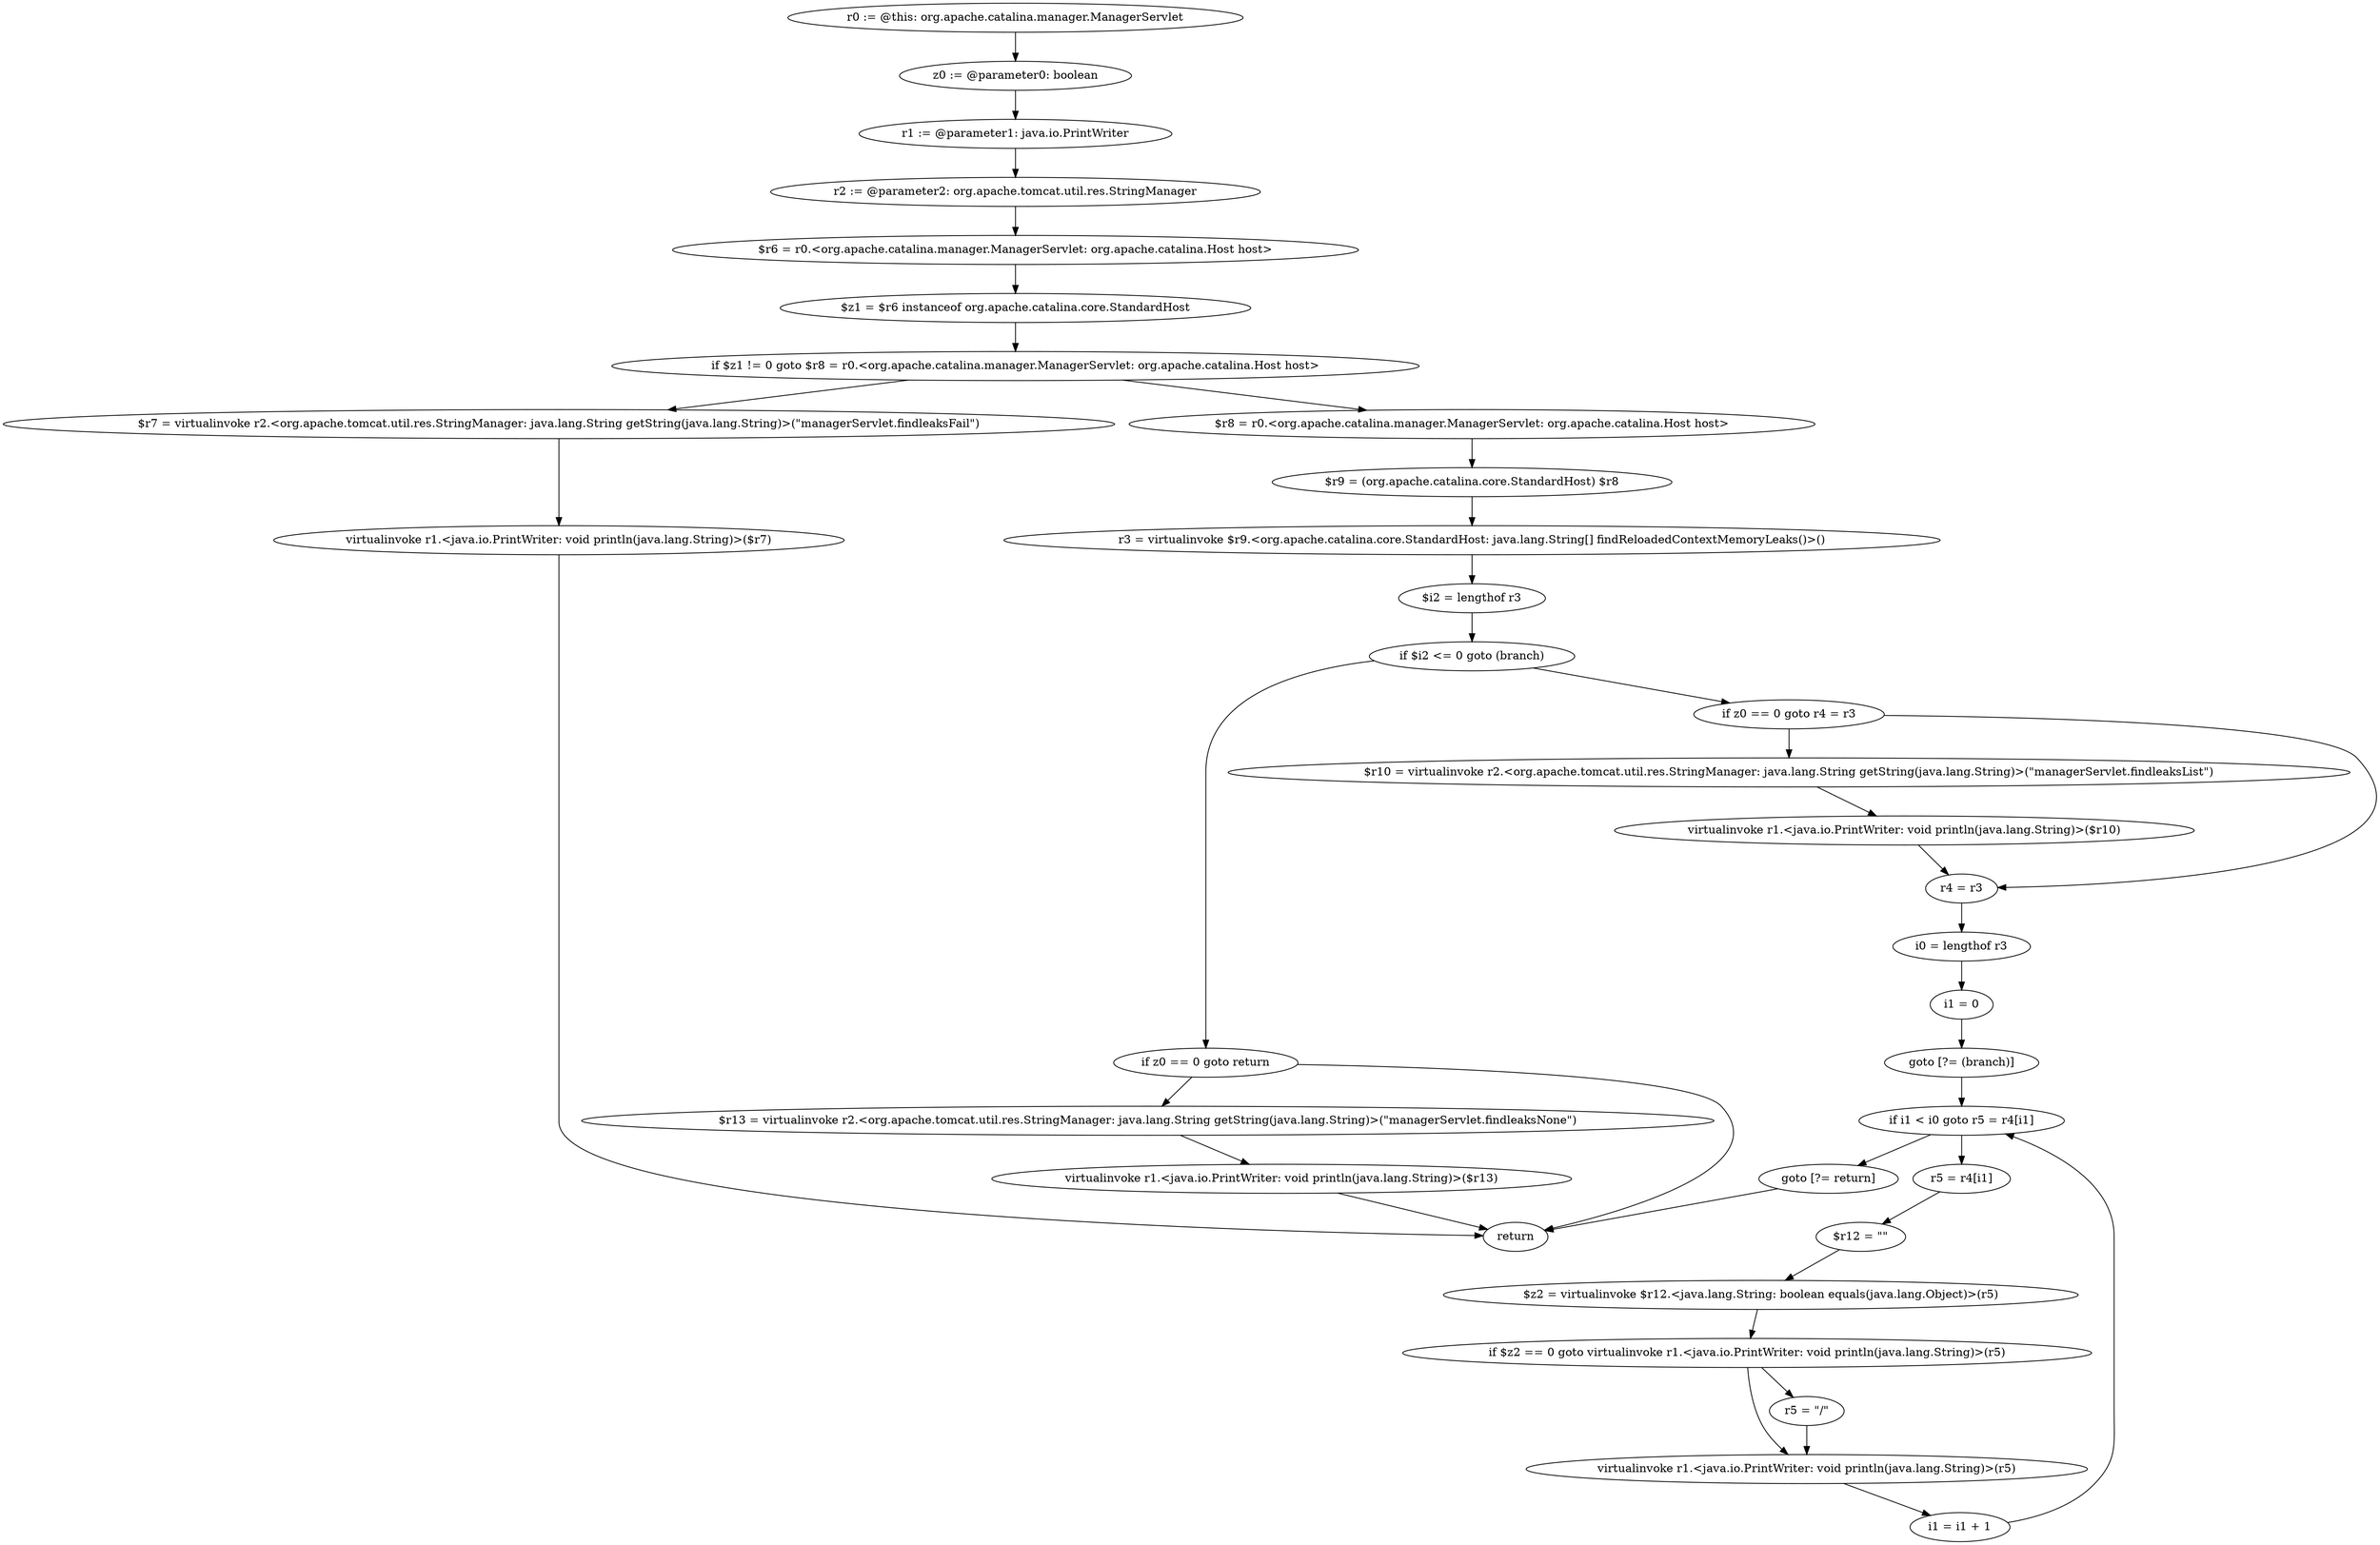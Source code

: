 digraph "call-graph" {
    "r0 := @this: org.apache.catalina.manager.ManagerServlet"
    "z0 := @parameter0: boolean"
    "r0 := @this: org.apache.catalina.manager.ManagerServlet"->"z0 := @parameter0: boolean";
    "r1 := @parameter1: java.io.PrintWriter"
    "z0 := @parameter0: boolean"->"r1 := @parameter1: java.io.PrintWriter";
    "r2 := @parameter2: org.apache.tomcat.util.res.StringManager"
    "r1 := @parameter1: java.io.PrintWriter"->"r2 := @parameter2: org.apache.tomcat.util.res.StringManager";
    "$r6 = r0.<org.apache.catalina.manager.ManagerServlet: org.apache.catalina.Host host>"
    "r2 := @parameter2: org.apache.tomcat.util.res.StringManager"->"$r6 = r0.<org.apache.catalina.manager.ManagerServlet: org.apache.catalina.Host host>";
    "$z1 = $r6 instanceof org.apache.catalina.core.StandardHost"
    "$r6 = r0.<org.apache.catalina.manager.ManagerServlet: org.apache.catalina.Host host>"->"$z1 = $r6 instanceof org.apache.catalina.core.StandardHost";
    "if $z1 != 0 goto $r8 = r0.<org.apache.catalina.manager.ManagerServlet: org.apache.catalina.Host host>"
    "$z1 = $r6 instanceof org.apache.catalina.core.StandardHost"->"if $z1 != 0 goto $r8 = r0.<org.apache.catalina.manager.ManagerServlet: org.apache.catalina.Host host>";
    "$r7 = virtualinvoke r2.<org.apache.tomcat.util.res.StringManager: java.lang.String getString(java.lang.String)>(\"managerServlet.findleaksFail\")"
    "if $z1 != 0 goto $r8 = r0.<org.apache.catalina.manager.ManagerServlet: org.apache.catalina.Host host>"->"$r7 = virtualinvoke r2.<org.apache.tomcat.util.res.StringManager: java.lang.String getString(java.lang.String)>(\"managerServlet.findleaksFail\")";
    "$r8 = r0.<org.apache.catalina.manager.ManagerServlet: org.apache.catalina.Host host>"
    "if $z1 != 0 goto $r8 = r0.<org.apache.catalina.manager.ManagerServlet: org.apache.catalina.Host host>"->"$r8 = r0.<org.apache.catalina.manager.ManagerServlet: org.apache.catalina.Host host>";
    "virtualinvoke r1.<java.io.PrintWriter: void println(java.lang.String)>($r7)"
    "$r7 = virtualinvoke r2.<org.apache.tomcat.util.res.StringManager: java.lang.String getString(java.lang.String)>(\"managerServlet.findleaksFail\")"->"virtualinvoke r1.<java.io.PrintWriter: void println(java.lang.String)>($r7)";
    "return"
    "virtualinvoke r1.<java.io.PrintWriter: void println(java.lang.String)>($r7)"->"return";
    "$r9 = (org.apache.catalina.core.StandardHost) $r8"
    "$r8 = r0.<org.apache.catalina.manager.ManagerServlet: org.apache.catalina.Host host>"->"$r9 = (org.apache.catalina.core.StandardHost) $r8";
    "r3 = virtualinvoke $r9.<org.apache.catalina.core.StandardHost: java.lang.String[] findReloadedContextMemoryLeaks()>()"
    "$r9 = (org.apache.catalina.core.StandardHost) $r8"->"r3 = virtualinvoke $r9.<org.apache.catalina.core.StandardHost: java.lang.String[] findReloadedContextMemoryLeaks()>()";
    "$i2 = lengthof r3"
    "r3 = virtualinvoke $r9.<org.apache.catalina.core.StandardHost: java.lang.String[] findReloadedContextMemoryLeaks()>()"->"$i2 = lengthof r3";
    "if $i2 <= 0 goto (branch)"
    "$i2 = lengthof r3"->"if $i2 <= 0 goto (branch)";
    "if z0 == 0 goto r4 = r3"
    "if $i2 <= 0 goto (branch)"->"if z0 == 0 goto r4 = r3";
    "if z0 == 0 goto return"
    "if $i2 <= 0 goto (branch)"->"if z0 == 0 goto return";
    "$r10 = virtualinvoke r2.<org.apache.tomcat.util.res.StringManager: java.lang.String getString(java.lang.String)>(\"managerServlet.findleaksList\")"
    "if z0 == 0 goto r4 = r3"->"$r10 = virtualinvoke r2.<org.apache.tomcat.util.res.StringManager: java.lang.String getString(java.lang.String)>(\"managerServlet.findleaksList\")";
    "r4 = r3"
    "if z0 == 0 goto r4 = r3"->"r4 = r3";
    "virtualinvoke r1.<java.io.PrintWriter: void println(java.lang.String)>($r10)"
    "$r10 = virtualinvoke r2.<org.apache.tomcat.util.res.StringManager: java.lang.String getString(java.lang.String)>(\"managerServlet.findleaksList\")"->"virtualinvoke r1.<java.io.PrintWriter: void println(java.lang.String)>($r10)";
    "virtualinvoke r1.<java.io.PrintWriter: void println(java.lang.String)>($r10)"->"r4 = r3";
    "i0 = lengthof r3"
    "r4 = r3"->"i0 = lengthof r3";
    "i1 = 0"
    "i0 = lengthof r3"->"i1 = 0";
    "goto [?= (branch)]"
    "i1 = 0"->"goto [?= (branch)]";
    "if i1 < i0 goto r5 = r4[i1]"
    "goto [?= (branch)]"->"if i1 < i0 goto r5 = r4[i1]";
    "r5 = r4[i1]"
    "$r12 = \"\""
    "r5 = r4[i1]"->"$r12 = \"\"";
    "$z2 = virtualinvoke $r12.<java.lang.String: boolean equals(java.lang.Object)>(r5)"
    "$r12 = \"\""->"$z2 = virtualinvoke $r12.<java.lang.String: boolean equals(java.lang.Object)>(r5)";
    "if $z2 == 0 goto virtualinvoke r1.<java.io.PrintWriter: void println(java.lang.String)>(r5)"
    "$z2 = virtualinvoke $r12.<java.lang.String: boolean equals(java.lang.Object)>(r5)"->"if $z2 == 0 goto virtualinvoke r1.<java.io.PrintWriter: void println(java.lang.String)>(r5)";
    "r5 = \"/\""
    "if $z2 == 0 goto virtualinvoke r1.<java.io.PrintWriter: void println(java.lang.String)>(r5)"->"r5 = \"/\"";
    "virtualinvoke r1.<java.io.PrintWriter: void println(java.lang.String)>(r5)"
    "if $z2 == 0 goto virtualinvoke r1.<java.io.PrintWriter: void println(java.lang.String)>(r5)"->"virtualinvoke r1.<java.io.PrintWriter: void println(java.lang.String)>(r5)";
    "r5 = \"/\""->"virtualinvoke r1.<java.io.PrintWriter: void println(java.lang.String)>(r5)";
    "i1 = i1 + 1"
    "virtualinvoke r1.<java.io.PrintWriter: void println(java.lang.String)>(r5)"->"i1 = i1 + 1";
    "i1 = i1 + 1"->"if i1 < i0 goto r5 = r4[i1]";
    "goto [?= return]"
    "if i1 < i0 goto r5 = r4[i1]"->"goto [?= return]";
    "if i1 < i0 goto r5 = r4[i1]"->"r5 = r4[i1]";
    "goto [?= return]"->"return";
    "$r13 = virtualinvoke r2.<org.apache.tomcat.util.res.StringManager: java.lang.String getString(java.lang.String)>(\"managerServlet.findleaksNone\")"
    "if z0 == 0 goto return"->"$r13 = virtualinvoke r2.<org.apache.tomcat.util.res.StringManager: java.lang.String getString(java.lang.String)>(\"managerServlet.findleaksNone\")";
    "if z0 == 0 goto return"->"return";
    "virtualinvoke r1.<java.io.PrintWriter: void println(java.lang.String)>($r13)"
    "$r13 = virtualinvoke r2.<org.apache.tomcat.util.res.StringManager: java.lang.String getString(java.lang.String)>(\"managerServlet.findleaksNone\")"->"virtualinvoke r1.<java.io.PrintWriter: void println(java.lang.String)>($r13)";
    "virtualinvoke r1.<java.io.PrintWriter: void println(java.lang.String)>($r13)"->"return";
}
